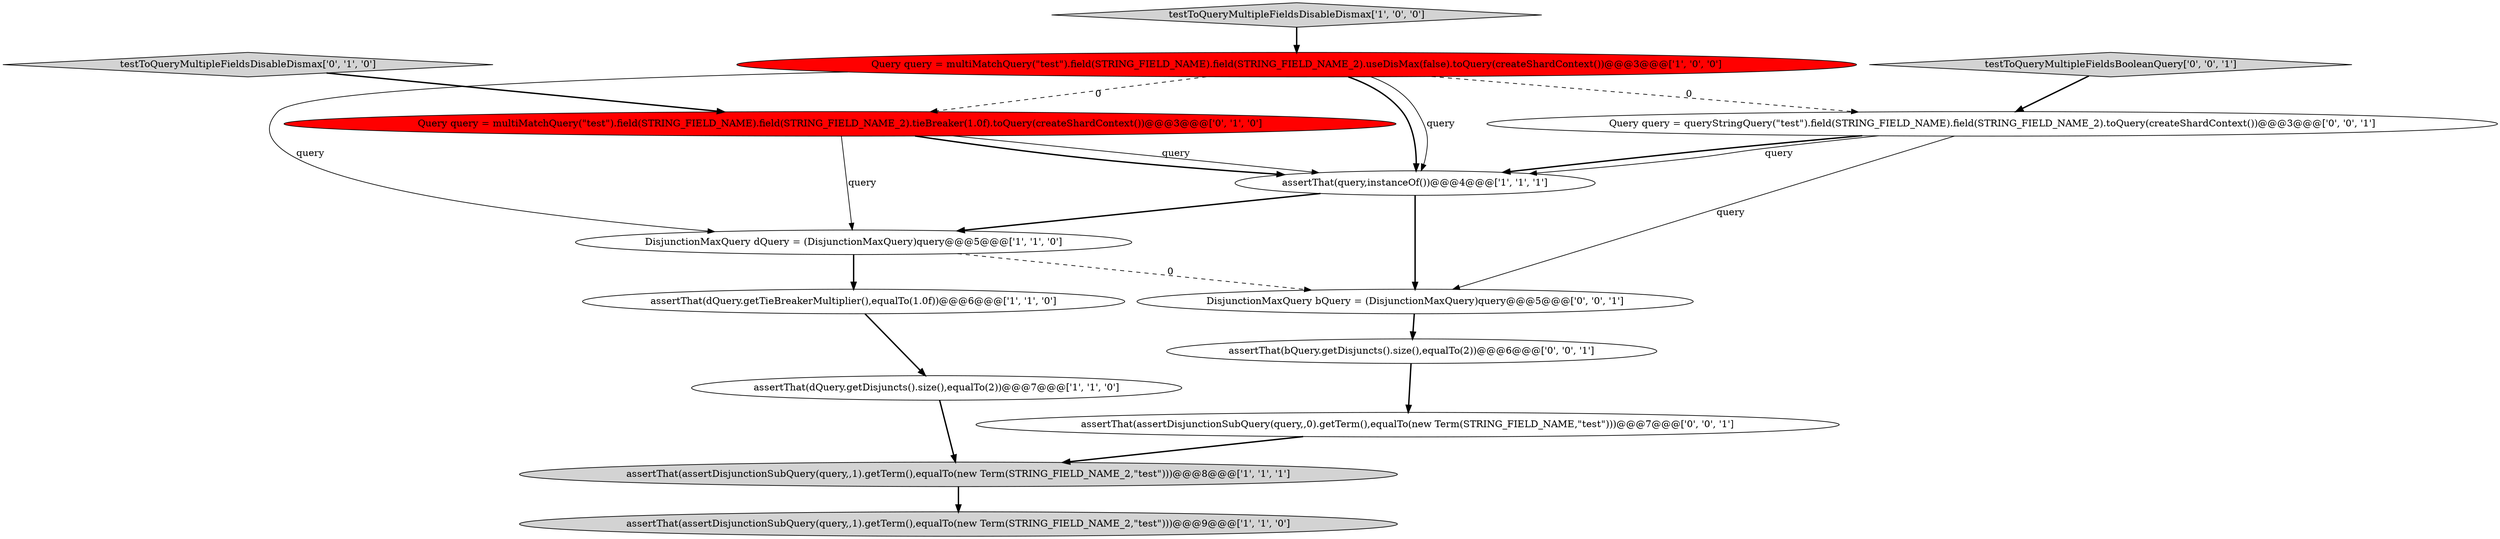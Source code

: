 digraph {
14 [style = filled, label = "DisjunctionMaxQuery bQuery = (DisjunctionMaxQuery)query@@@5@@@['0', '0', '1']", fillcolor = white, shape = ellipse image = "AAA0AAABBB3BBB"];
2 [style = filled, label = "DisjunctionMaxQuery dQuery = (DisjunctionMaxQuery)query@@@5@@@['1', '1', '0']", fillcolor = white, shape = ellipse image = "AAA0AAABBB1BBB"];
11 [style = filled, label = "assertThat(assertDisjunctionSubQuery(query,,0).getTerm(),equalTo(new Term(STRING_FIELD_NAME,\"test\")))@@@7@@@['0', '0', '1']", fillcolor = white, shape = ellipse image = "AAA0AAABBB3BBB"];
9 [style = filled, label = "testToQueryMultipleFieldsDisableDismax['0', '1', '0']", fillcolor = lightgray, shape = diamond image = "AAA0AAABBB2BBB"];
8 [style = filled, label = "Query query = multiMatchQuery(\"test\").field(STRING_FIELD_NAME).field(STRING_FIELD_NAME_2).tieBreaker(1.0f).toQuery(createShardContext())@@@3@@@['0', '1', '0']", fillcolor = red, shape = ellipse image = "AAA1AAABBB2BBB"];
3 [style = filled, label = "testToQueryMultipleFieldsDisableDismax['1', '0', '0']", fillcolor = lightgray, shape = diamond image = "AAA0AAABBB1BBB"];
10 [style = filled, label = "testToQueryMultipleFieldsBooleanQuery['0', '0', '1']", fillcolor = lightgray, shape = diamond image = "AAA0AAABBB3BBB"];
13 [style = filled, label = "assertThat(bQuery.getDisjuncts().size(),equalTo(2))@@@6@@@['0', '0', '1']", fillcolor = white, shape = ellipse image = "AAA0AAABBB3BBB"];
7 [style = filled, label = "Query query = multiMatchQuery(\"test\").field(STRING_FIELD_NAME).field(STRING_FIELD_NAME_2).useDisMax(false).toQuery(createShardContext())@@@3@@@['1', '0', '0']", fillcolor = red, shape = ellipse image = "AAA1AAABBB1BBB"];
5 [style = filled, label = "assertThat(dQuery.getTieBreakerMultiplier(),equalTo(1.0f))@@@6@@@['1', '1', '0']", fillcolor = white, shape = ellipse image = "AAA0AAABBB1BBB"];
4 [style = filled, label = "assertThat(assertDisjunctionSubQuery(query,,1).getTerm(),equalTo(new Term(STRING_FIELD_NAME_2,\"test\")))@@@9@@@['1', '1', '0']", fillcolor = lightgray, shape = ellipse image = "AAA0AAABBB1BBB"];
0 [style = filled, label = "assertThat(query,instanceOf())@@@4@@@['1', '1', '1']", fillcolor = white, shape = ellipse image = "AAA0AAABBB1BBB"];
6 [style = filled, label = "assertThat(assertDisjunctionSubQuery(query,,1).getTerm(),equalTo(new Term(STRING_FIELD_NAME_2,\"test\")))@@@8@@@['1', '1', '1']", fillcolor = lightgray, shape = ellipse image = "AAA0AAABBB1BBB"];
12 [style = filled, label = "Query query = queryStringQuery(\"test\").field(STRING_FIELD_NAME).field(STRING_FIELD_NAME_2).toQuery(createShardContext())@@@3@@@['0', '0', '1']", fillcolor = white, shape = ellipse image = "AAA0AAABBB3BBB"];
1 [style = filled, label = "assertThat(dQuery.getDisjuncts().size(),equalTo(2))@@@7@@@['1', '1', '0']", fillcolor = white, shape = ellipse image = "AAA0AAABBB1BBB"];
8->0 [style = solid, label="query"];
11->6 [style = bold, label=""];
0->2 [style = bold, label=""];
7->8 [style = dashed, label="0"];
7->0 [style = bold, label=""];
9->8 [style = bold, label=""];
12->0 [style = bold, label=""];
13->11 [style = bold, label=""];
8->2 [style = solid, label="query"];
8->0 [style = bold, label=""];
12->0 [style = solid, label="query"];
5->1 [style = bold, label=""];
7->2 [style = solid, label="query"];
6->4 [style = bold, label=""];
0->14 [style = bold, label=""];
1->6 [style = bold, label=""];
12->14 [style = solid, label="query"];
2->14 [style = dashed, label="0"];
3->7 [style = bold, label=""];
10->12 [style = bold, label=""];
7->12 [style = dashed, label="0"];
14->13 [style = bold, label=""];
7->0 [style = solid, label="query"];
2->5 [style = bold, label=""];
}
